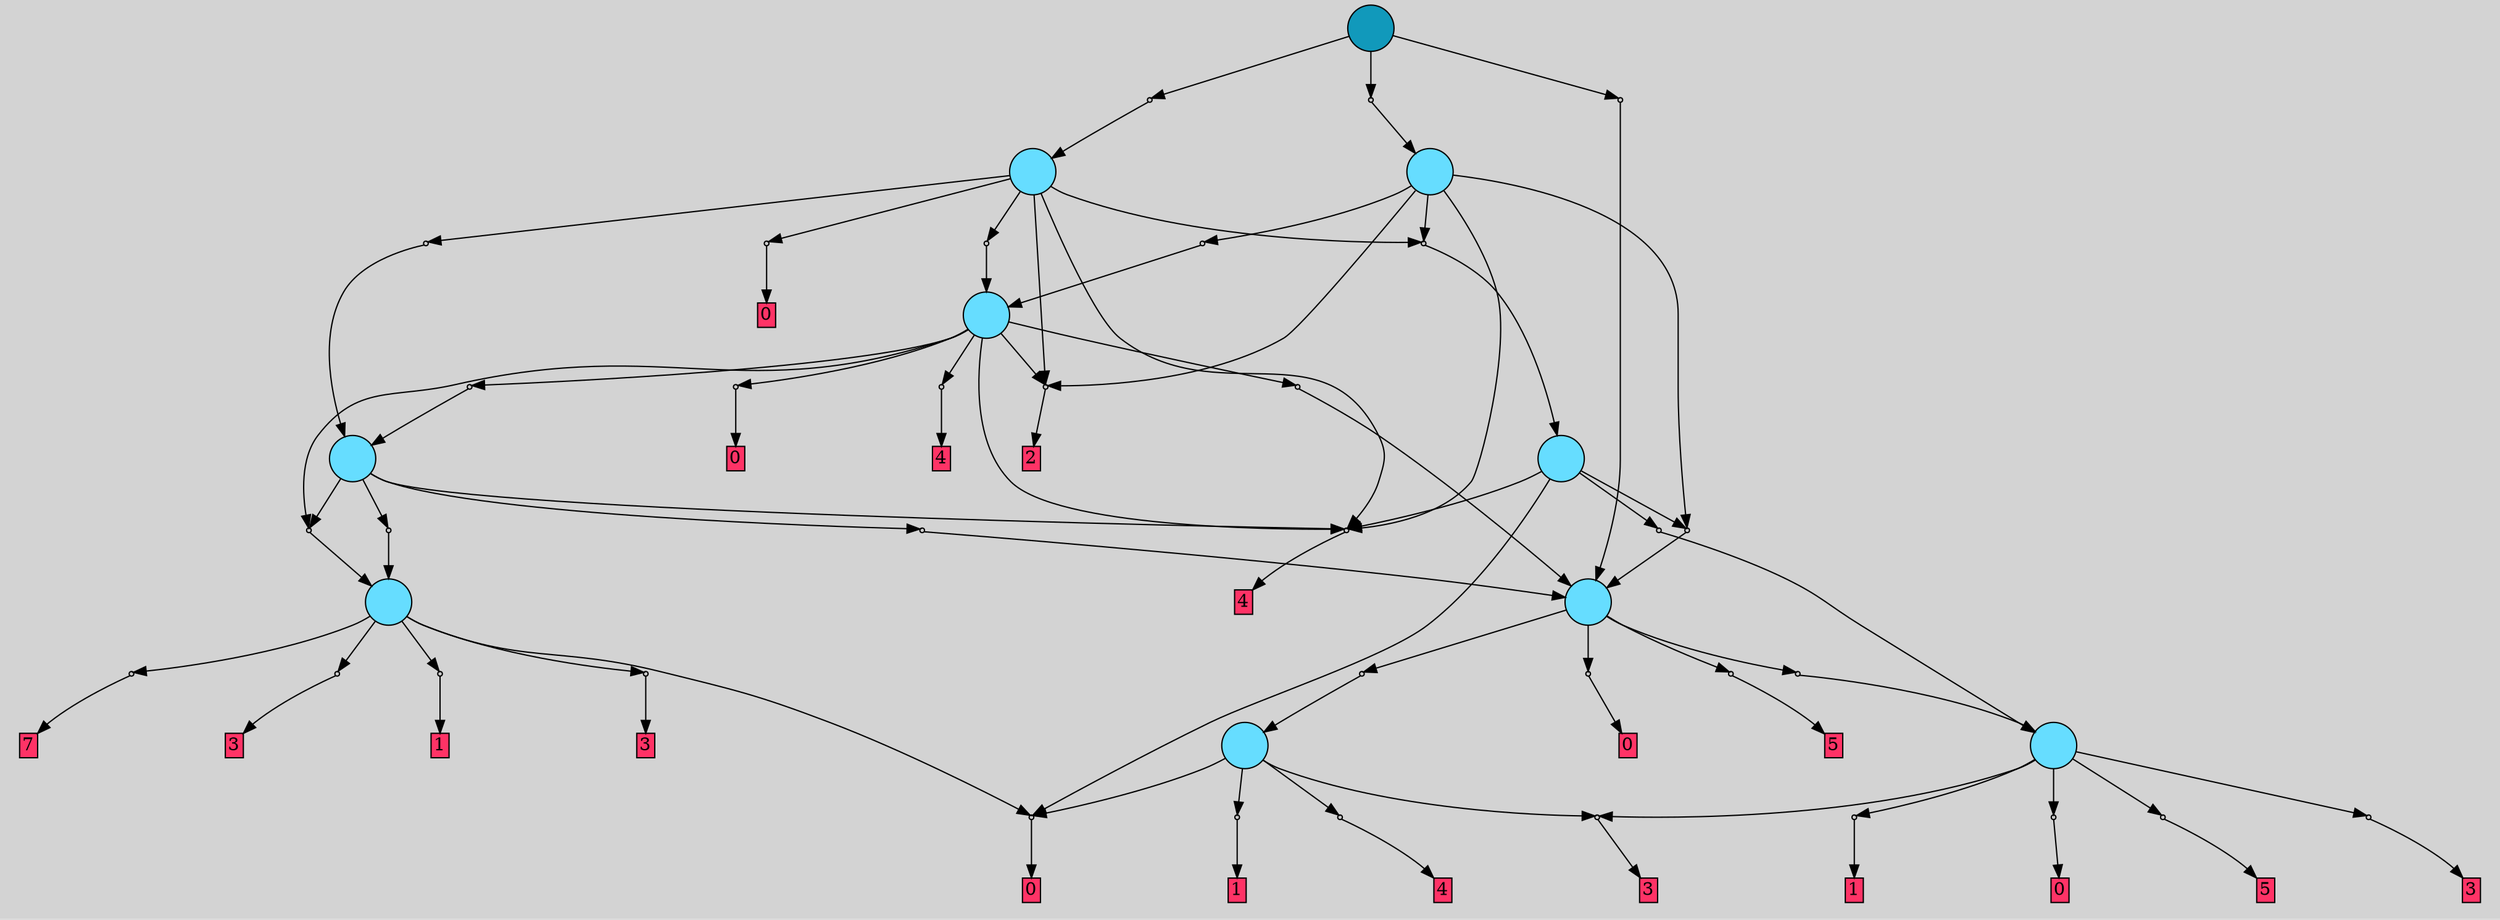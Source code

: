 // File exported with GEGELATI v1.3.1
// On the 2024-07-15 14:40:19
// With the File::TPGGraphDotExporter
digraph{
	graph[pad = "0.212, 0.055" bgcolor = lightgray]
	node[shape=circle style = filled label = ""]
		T0 [fillcolor="#66ddff"]
		T1 [fillcolor="#66ddff"]
		T2 [fillcolor="#66ddff"]
		T3 [fillcolor="#66ddff"]
		T4 [fillcolor="#66ddff"]
		T5 [fillcolor="#66ddff"]
		T6 [fillcolor="#66ddff"]
		T7 [fillcolor="#66ddff"]
		T8 [fillcolor="#66ddff"]
		T9 [fillcolor="#1199bb"]
		P0 [fillcolor="#cccccc" shape=point] //
		I0 [shape=box style=invis label="1|0&3|1#0|5&#92;n"]
		P0 -> I0[style=invis]
		A0 [fillcolor="#ff3366" shape=box margin=0.03 width=0 height=0 label="1"]
		T0 -> P0 -> A0
		P1 [fillcolor="#cccccc" shape=point] //
		I1 [shape=box style=invis label="2|0&2|7#1|6&#92;n"]
		P1 -> I1[style=invis]
		A1 [fillcolor="#ff3366" shape=box margin=0.03 width=0 height=0 label="0"]
		T0 -> P1 -> A1
		P2 [fillcolor="#cccccc" shape=point] //
		I2 [shape=box style=invis label="2|3&2|0#2|2&#92;n3|0&2|0#0|3&#92;n"]
		P2 -> I2[style=invis]
		A2 [fillcolor="#ff3366" shape=box margin=0.03 width=0 height=0 label="3"]
		T0 -> P2 -> A2
		P3 [fillcolor="#cccccc" shape=point] //
		I3 [shape=box style=invis label="5|0&0|4#0|6&#92;n"]
		P3 -> I3[style=invis]
		A3 [fillcolor="#ff3366" shape=box margin=0.03 width=0 height=0 label="5"]
		T0 -> P3 -> A3
		P4 [fillcolor="#cccccc" shape=point] //
		I4 [shape=box style=invis label="7|0&2|5#2|2&#92;n"]
		P4 -> I4[style=invis]
		A4 [fillcolor="#ff3366" shape=box margin=0.03 width=0 height=0 label="3"]
		T0 -> P4 -> A4
		P5 [fillcolor="#cccccc" shape=point] //
		I5 [shape=box style=invis label="1|5&1|5#3|5&#92;n1|0&3|1#0|5&#92;n"]
		P5 -> I5[style=invis]
		A5 [fillcolor="#ff3366" shape=box margin=0.03 width=0 height=0 label="1"]
		T1 -> P5 -> A5
		P6 [fillcolor="#cccccc" shape=point] //
		I6 [shape=box style=invis label="8|0&2|2#0|7&#92;n"]
		P6 -> I6[style=invis]
		A6 [fillcolor="#ff3366" shape=box margin=0.03 width=0 height=0 label="4"]
		T1 -> P6 -> A6
		P7 [fillcolor="#cccccc" shape=point] //
		I7 [shape=box style=invis label="2|0&2|7#1|6&#92;n"]
		P7 -> I7[style=invis]
		A7 [fillcolor="#ff3366" shape=box margin=0.03 width=0 height=0 label="0"]
		T1 -> P7 -> A7
		T1 -> P2
		T2 -> P7
		P8 [fillcolor="#cccccc" shape=point] //
		I8 [shape=box style=invis label="2|0&4|5#2|7&#92;n"]
		P8 -> I8[style=invis]
		A8 [fillcolor="#ff3366" shape=box margin=0.03 width=0 height=0 label="7"]
		T2 -> P8 -> A8
		P9 [fillcolor="#cccccc" shape=point] //
		I9 [shape=box style=invis label="2|0&2|5#4|6&#92;n"]
		P9 -> I9[style=invis]
		A9 [fillcolor="#ff3366" shape=box margin=0.03 width=0 height=0 label="3"]
		T2 -> P9 -> A9
		P10 [fillcolor="#cccccc" shape=point] //
		I10 [shape=box style=invis label="6|0&4|1#3|1&#92;n"]
		P10 -> I10[style=invis]
		A10 [fillcolor="#ff3366" shape=box margin=0.03 width=0 height=0 label="1"]
		T2 -> P10 -> A10
		P11 [fillcolor="#cccccc" shape=point] //
		I11 [shape=box style=invis label="5|0&2|2#1|4&#92;n"]
		P11 -> I11[style=invis]
		A11 [fillcolor="#ff3366" shape=box margin=0.03 width=0 height=0 label="3"]
		T2 -> P11 -> A11
		P12 [fillcolor="#cccccc" shape=point] //
		I12 [shape=box style=invis label="2|0&2|7#3|0&#92;n"]
		P12 -> I12[style=invis]
		A12 [fillcolor="#ff3366" shape=box margin=0.03 width=0 height=0 label="0"]
		T3 -> P12 -> A12
		P13 [fillcolor="#cccccc" shape=point] //
		I13 [shape=box style=invis label="3|0&2|0#0|3&#92;n"]
		P13 -> I13[style=invis]
		T3 -> P13 -> T0
		P14 [fillcolor="#cccccc" shape=point] //
		I14 [shape=box style=invis label="5|0&0|5#0|6&#92;n"]
		P14 -> I14[style=invis]
		A13 [fillcolor="#ff3366" shape=box margin=0.03 width=0 height=0 label="5"]
		T3 -> P14 -> A13
		P15 [fillcolor="#cccccc" shape=point] //
		I15 [shape=box style=invis label="8|0&2|2#0|7&#92;n"]
		P15 -> I15[style=invis]
		T3 -> P15 -> T1
		P16 [fillcolor="#cccccc" shape=point] //
		I16 [shape=box style=invis label="0|0&4|2#3|3&#92;n"]
		P16 -> I16[style=invis]
		T4 -> P16 -> T0
		P17 [fillcolor="#cccccc" shape=point] //
		I17 [shape=box style=invis label="8|0&2|2#0|7&#92;n"]
		P17 -> I17[style=invis]
		A14 [fillcolor="#ff3366" shape=box margin=0.03 width=0 height=0 label="4"]
		T4 -> P17 -> A14
		P18 [fillcolor="#cccccc" shape=point] //
		I18 [shape=box style=invis label="2|0&4|5#3|4&#92;n"]
		P18 -> I18[style=invis]
		T4 -> P18 -> T3
		T4 -> P7
		P19 [fillcolor="#cccccc" shape=point] //
		I19 [shape=box style=invis label="0|0&4|3#2|7&#92;n"]
		P19 -> I19[style=invis]
		T5 -> P19 -> T2
		P20 [fillcolor="#cccccc" shape=point] //
		I20 [shape=box style=invis label="2|0&4|5#3|4&#92;n"]
		P20 -> I20[style=invis]
		T5 -> P20 -> T3
		T5 -> P17
		P21 [fillcolor="#cccccc" shape=point] //
		I21 [shape=box style=invis label="2|0&4|7#2|6&#92;n"]
		P21 -> I21[style=invis]
		T5 -> P21 -> T2
		P22 [fillcolor="#cccccc" shape=point] //
		I22 [shape=box style=invis label="8|0&3|6#2|7&#92;n"]
		P22 -> I22[style=invis]
		T6 -> P22 -> T5
		P23 [fillcolor="#cccccc" shape=point] //
		I23 [shape=box style=invis label="1|0&0|7#4|6&#92;n"]
		P23 -> I23[style=invis]
		A15 [fillcolor="#ff3366" shape=box margin=0.03 width=0 height=0 label="2"]
		T6 -> P23 -> A15
		P24 [fillcolor="#cccccc" shape=point] //
		I24 [shape=box style=invis label="1|0&4|6#2|0&#92;n"]
		P24 -> I24[style=invis]
		T6 -> P24 -> T3
		T6 -> P21
		P25 [fillcolor="#cccccc" shape=point] //
		I25 [shape=box style=invis label="2|0&2|7#1|6&#92;n"]
		P25 -> I25[style=invis]
		A16 [fillcolor="#ff3366" shape=box margin=0.03 width=0 height=0 label="0"]
		T6 -> P25 -> A16
		T6 -> P17
		P26 [fillcolor="#cccccc" shape=point] //
		I26 [shape=box style=invis label="2|0&4|1#2|2&#92;n"]
		P26 -> I26[style=invis]
		A17 [fillcolor="#ff3366" shape=box margin=0.03 width=0 height=0 label="4"]
		T6 -> P26 -> A17
		P27 [fillcolor="#cccccc" shape=point] //
		I27 [shape=box style=invis label="8|0&1|4#2|6&#92;n"]
		P27 -> I27[style=invis]
		T7 -> P27 -> T6
		T7 -> P17
		P28 [fillcolor="#cccccc" shape=point] //
		I28 [shape=box style=invis label="0|0&4|2#4|5&#92;n"]
		P28 -> I28[style=invis]
		T7 -> P28 -> T5
		P29 [fillcolor="#cccccc" shape=point] //
		I29 [shape=box style=invis label="1|0&4|6#2|0&#92;n"]
		P29 -> I29[style=invis]
		T7 -> P29 -> T4
		T7 -> P23
		P30 [fillcolor="#cccccc" shape=point] //
		I30 [shape=box style=invis label="2|0&2|7#1|6&#92;n"]
		P30 -> I30[style=invis]
		A18 [fillcolor="#ff3366" shape=box margin=0.03 width=0 height=0 label="0"]
		T7 -> P30 -> A18
		T8 -> P23
		T8 -> P29
		T8 -> P18
		P31 [fillcolor="#cccccc" shape=point] //
		I31 [shape=box style=invis label="2|0&4|1#1|7&#92;n"]
		P31 -> I31[style=invis]
		T8 -> P31 -> T6
		T8 -> P17
		P32 [fillcolor="#cccccc" shape=point] //
		I32 [shape=box style=invis label="2|0&1|5#4|4&#92;n"]
		P32 -> I32[style=invis]
		T9 -> P32 -> T8
		P33 [fillcolor="#cccccc" shape=point] //
		I33 [shape=box style=invis label="3|0&3|3#0|2&#92;n"]
		P33 -> I33[style=invis]
		T9 -> P33 -> T7
		P34 [fillcolor="#cccccc" shape=point] //
		I34 [shape=box style=invis label="8|0&2|4#2|7&#92;n"]
		P34 -> I34[style=invis]
		T9 -> P34 -> T3
		{ rank= same T9 }
}
